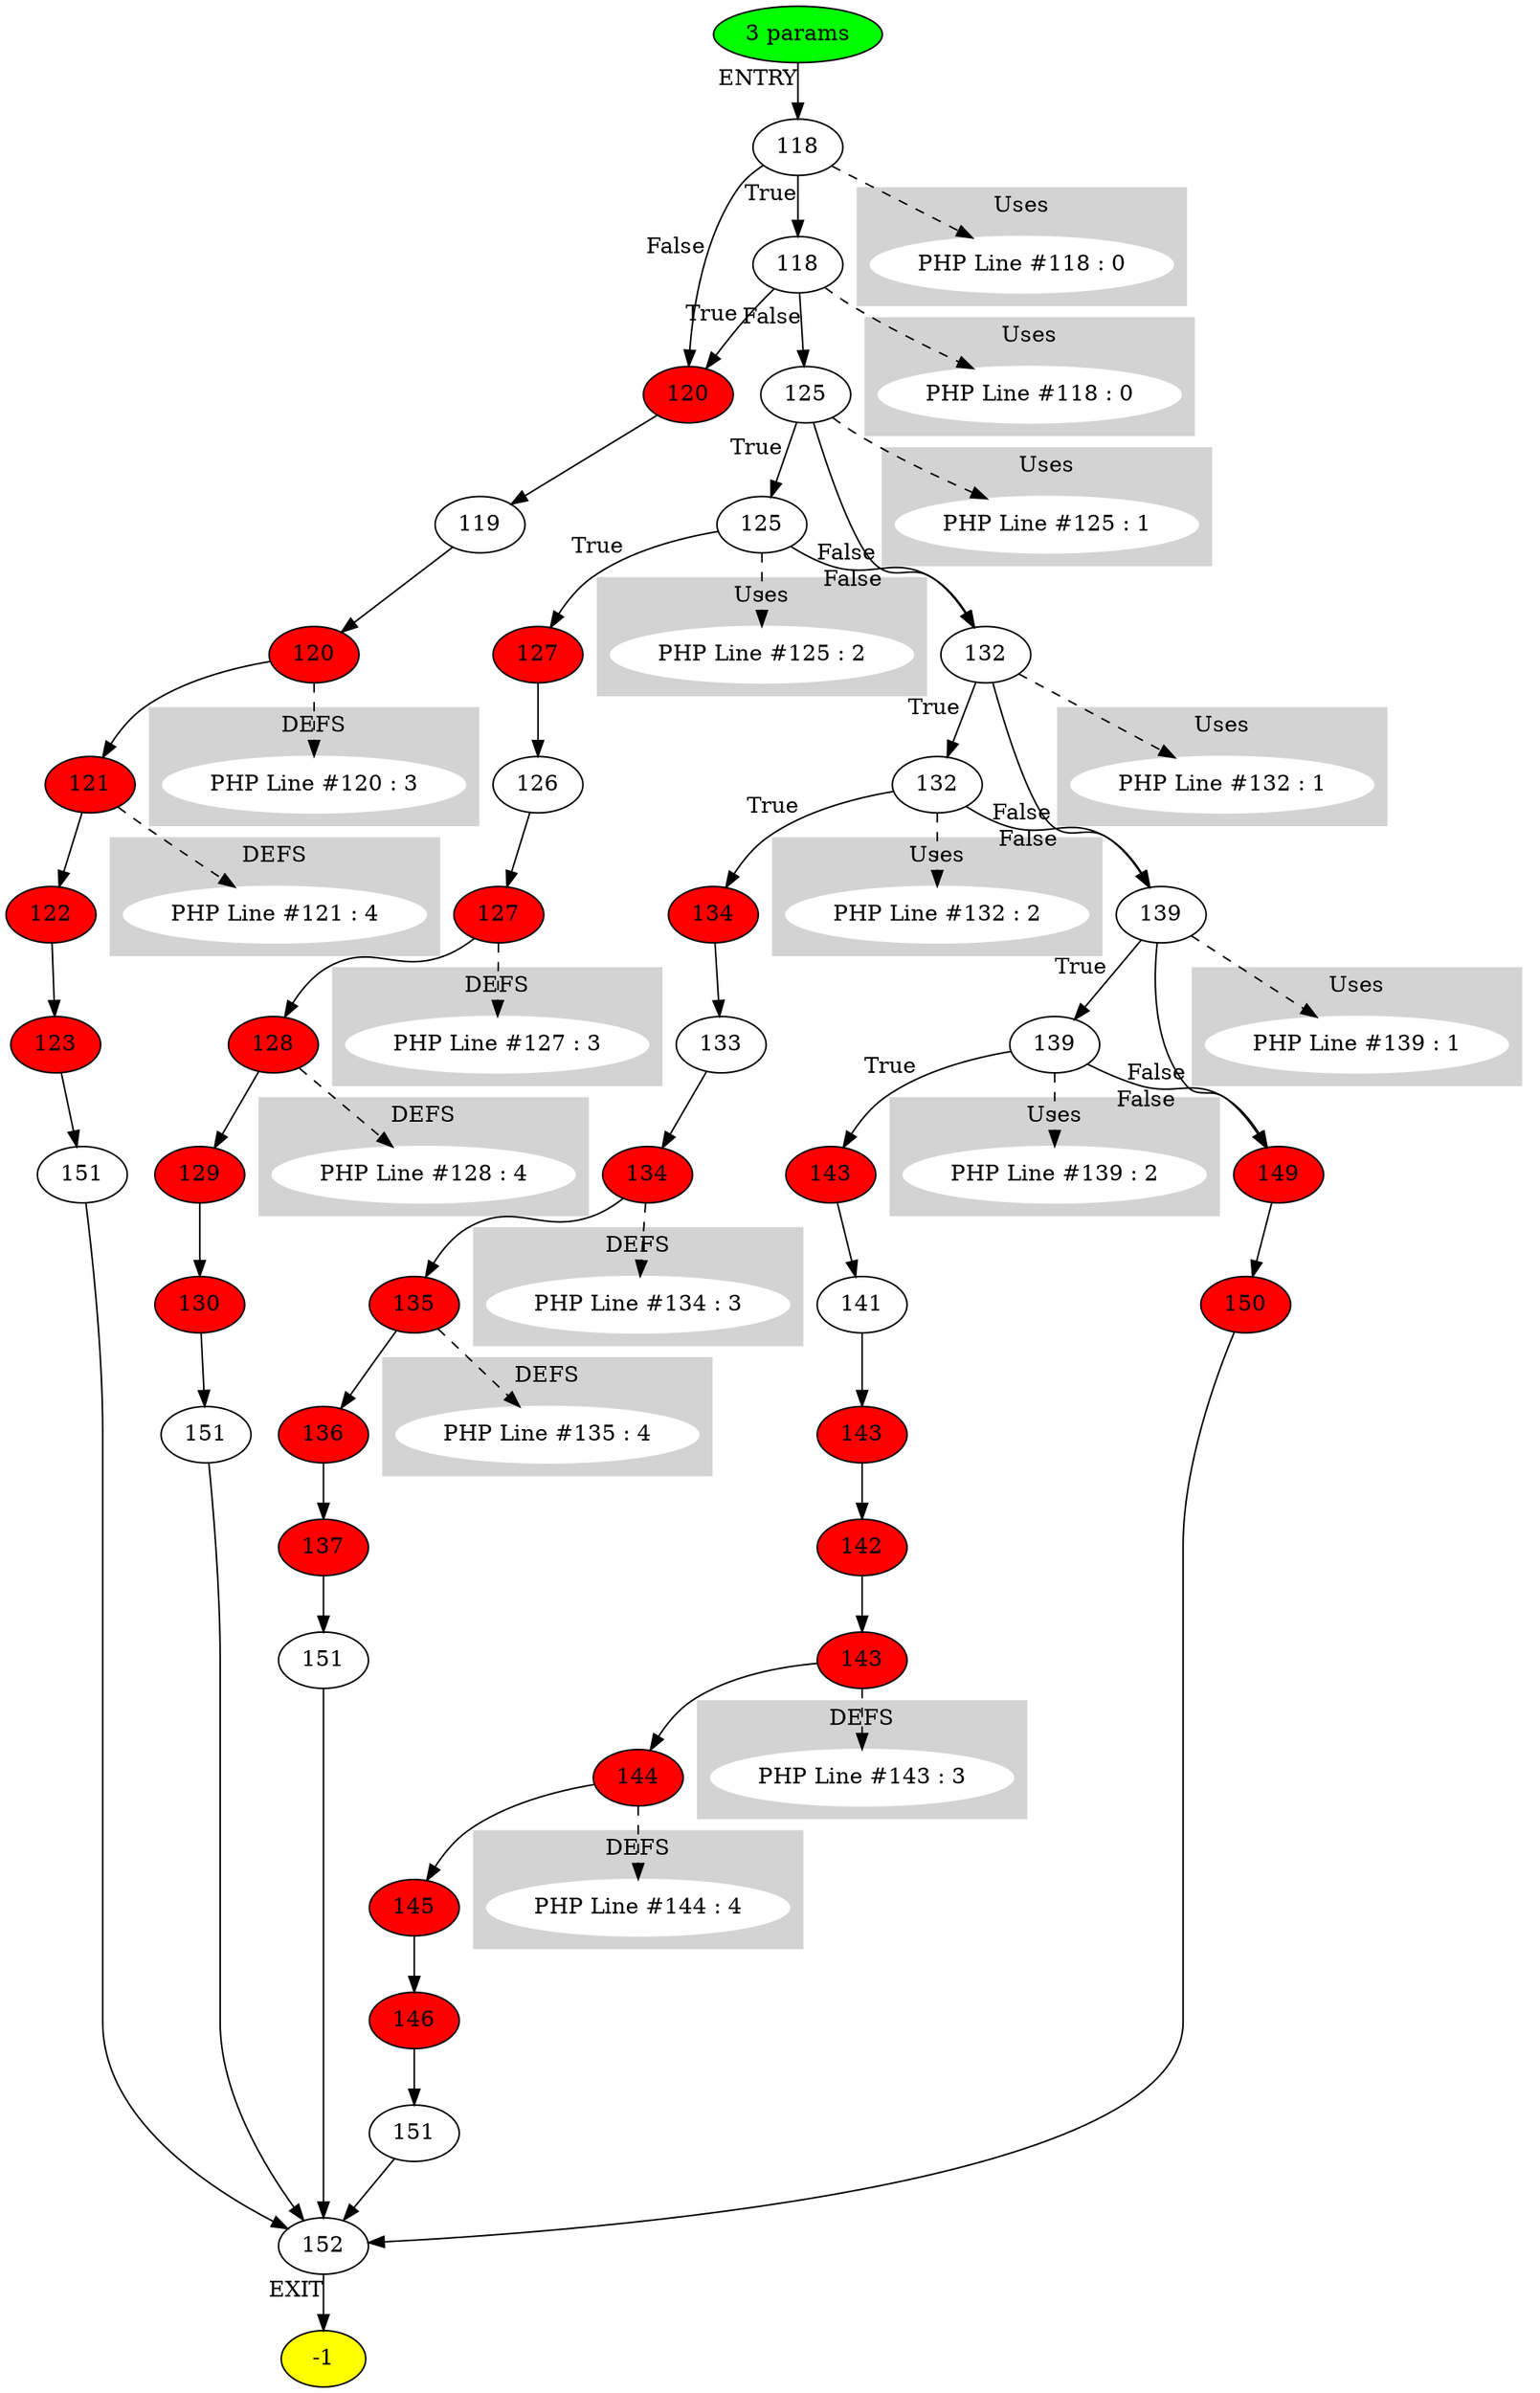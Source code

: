 digraph testName {
0 [label="118"];
1 [label="118"];
2 [label="120" , fillcolor = red, style = filled];
3 [label="119"];
4 [label="120" , fillcolor = red, style = filled];
5 [label="121" , fillcolor = red, style = filled];
6 [label="122" , fillcolor = red, style = filled];
7 [label="123" , fillcolor = red, style = filled];
8 [label="151"];
9 [label="125"];
10 [label="125"];
11 [label="127" , fillcolor = red, style = filled];
12 [label="126"];
13 [label="127" , fillcolor = red, style = filled];
14 [label="128" , fillcolor = red, style = filled];
15 [label="129" , fillcolor = red, style = filled];
16 [label="130" , fillcolor = red, style = filled];
17 [label="151"];
18 [label="132"];
19 [label="132"];
20 [label="134" , fillcolor = red, style = filled];
21 [label="133"];
22 [label="134" , fillcolor = red, style = filled];
23 [label="135" , fillcolor = red, style = filled];
24 [label="136" , fillcolor = red, style = filled];
25 [label="137" , fillcolor = red, style = filled];
26 [label="151"];
27 [label="139"];
28 [label="139"];
29 [label="143" , fillcolor = red, style = filled];
30 [label="141"];
31 [label="143" , fillcolor = red, style = filled];
32 [label="142" , fillcolor = red, style = filled];
33 [label="143" , fillcolor = red, style = filled];
34 [label="144" , fillcolor = red, style = filled];
35 [label="145" , fillcolor = red, style = filled];
36 [label="146" , fillcolor = red, style = filled];
37 [label="151"];
38 [label="149" , fillcolor = red, style = filled];
39 [label="150" , fillcolor = red, style = filled];
40 [label="152"];
0 -> 1[xlabel="True"];
0 -> 2[xlabel="False"];
1 -> 2[xlabel="True"];
1 -> 9[xlabel="False"];
2 -> 3;
3 -> 4;
4 -> 5;
5 -> 6;
6 -> 7;
7 -> 8;
8 -> 40;
9 -> 10[xlabel="True"];
9 -> 18[xlabel="False"];
10 -> 11[xlabel="True"];
10 -> 18[xlabel="False"];
11 -> 12;
12 -> 13;
13 -> 14;
14 -> 15;
15 -> 16;
16 -> 17;
17 -> 40;
18 -> 19[xlabel="True"];
18 -> 27[xlabel="False"];
19 -> 20[xlabel="True"];
19 -> 27[xlabel="False"];
20 -> 21;
21 -> 22;
22 -> 23;
23 -> 24;
24 -> 25;
25 -> 26;
26 -> 40;
27 -> 28[xlabel="True"];
27 -> 38[xlabel="False"];
28 -> 29[xlabel="True"];
28 -> 38[xlabel="False"];
29 -> 30;
30 -> 31;
31 -> 32;
32 -> 33;
33 -> 34;
34 -> 35;
35 -> 36;
36 -> 37;
37 -> 40;
38 -> 39;
39 -> 40;
-2 -> 0[xlabel="ENTRY"];
40 -> -1[xlabel="EXIT"];
-2 [fillcolor = green, style = filled]-1 [fillcolor= yellow, style = filled] subgraph cluster_g_4 { style=filled; color=lightgrey; node [style=filled,color=white]; g_4[label= "PHP Line #120 : 3"];label = "DEFS";}
4 -> g_4 [style="dashed"];
subgraph cluster_g_5 { style=filled; color=lightgrey; node [style=filled,color=white]; g_5[label= "PHP Line #121 : 4"];label = "DEFS";}
5 -> g_5 [style="dashed"];
subgraph cluster_g_13 { style=filled; color=lightgrey; node [style=filled,color=white]; g_13[label= "PHP Line #127 : 3"];label = "DEFS";}
13 -> g_13 [style="dashed"];
subgraph cluster_g_14 { style=filled; color=lightgrey; node [style=filled,color=white]; g_14[label= "PHP Line #128 : 4"];label = "DEFS";}
14 -> g_14 [style="dashed"];
subgraph cluster_g_22 { style=filled; color=lightgrey; node [style=filled,color=white]; g_22[label= "PHP Line #134 : 3"];label = "DEFS";}
22 -> g_22 [style="dashed"];
subgraph cluster_g_23 { style=filled; color=lightgrey; node [style=filled,color=white]; g_23[label= "PHP Line #135 : 4"];label = "DEFS";}
23 -> g_23 [style="dashed"];
subgraph cluster_g_33 { style=filled; color=lightgrey; node [style=filled,color=white]; g_33[label= "PHP Line #143 : 3"];label = "DEFS";}
33 -> g_33 [style="dashed"];
subgraph cluster_g_34 { style=filled; color=lightgrey; node [style=filled,color=white]; g_34[label= "PHP Line #144 : 4"];label = "DEFS";}
34 -> g_34 [style="dashed"];
subgraph cluster_use_0 { style=filled; color=lightgrey; node [style=filled,color=white]; use_0_0[label= "PHP Line #118 : 0"];label = "Uses";}
0 -> use_0_0 [style="dashed"];
subgraph cluster_use_1 { style=filled; color=lightgrey; node [style=filled,color=white]; use_1_0[label= "PHP Line #118 : 0"];label = "Uses";}
1 -> use_1_0 [style="dashed"];
subgraph cluster_use_9 { style=filled; color=lightgrey; node [style=filled,color=white]; use_9_1[label= "PHP Line #125 : 1"];label = "Uses";}
9 -> use_9_1 [style="dashed"];
subgraph cluster_use_10 { style=filled; color=lightgrey; node [style=filled,color=white]; use_10_2[label= "PHP Line #125 : 2"];label = "Uses";}
10 -> use_10_2 [style="dashed"];
subgraph cluster_use_18 { style=filled; color=lightgrey; node [style=filled,color=white]; use_18_1[label= "PHP Line #132 : 1"];label = "Uses";}
18 -> use_18_1 [style="dashed"];
subgraph cluster_use_19 { style=filled; color=lightgrey; node [style=filled,color=white]; use_19_2[label= "PHP Line #132 : 2"];label = "Uses";}
19 -> use_19_2 [style="dashed"];
subgraph cluster_use_27 { style=filled; color=lightgrey; node [style=filled,color=white]; use_27_1[label= "PHP Line #139 : 1"];label = "Uses";}
27 -> use_27_1 [style="dashed"];
subgraph cluster_use_28 { style=filled; color=lightgrey; node [style=filled,color=white]; use_28_2[label= "PHP Line #139 : 2"];label = "Uses";}
28 -> use_28_2 [style="dashed"];
-2 [label="3 params"];
}
